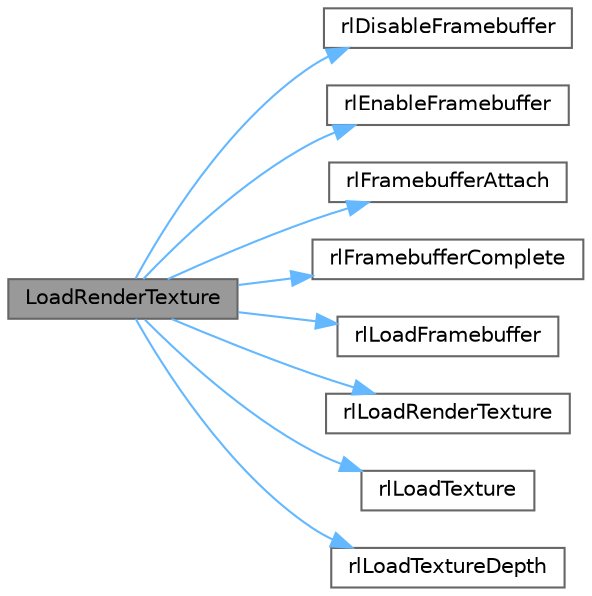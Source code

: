 digraph "LoadRenderTexture"
{
 // LATEX_PDF_SIZE
  bgcolor="transparent";
  edge [fontname=Helvetica,fontsize=10,labelfontname=Helvetica,labelfontsize=10];
  node [fontname=Helvetica,fontsize=10,shape=box,height=0.2,width=0.4];
  rankdir="LR";
  Node1 [id="Node000001",label="LoadRenderTexture",height=0.2,width=0.4,color="gray40", fillcolor="grey60", style="filled", fontcolor="black",tooltip=" "];
  Node1 -> Node2 [id="edge9_Node000001_Node000002",color="steelblue1",style="solid",tooltip=" "];
  Node2 [id="Node000002",label="rlDisableFramebuffer",height=0.2,width=0.4,color="grey40", fillcolor="white", style="filled",URL="$_classes_2lib_2rlgl_8h.html#a9bf55d35c503911fbb96130e910c0d1f",tooltip=" "];
  Node1 -> Node3 [id="edge10_Node000001_Node000003",color="steelblue1",style="solid",tooltip=" "];
  Node3 [id="Node000003",label="rlEnableFramebuffer",height=0.2,width=0.4,color="grey40", fillcolor="white", style="filled",URL="$_classes_2lib_2rlgl_8h.html#a93c5ef00ad99e88a63ac888f95cf0af7",tooltip=" "];
  Node1 -> Node4 [id="edge11_Node000001_Node000004",color="steelblue1",style="solid",tooltip=" "];
  Node4 [id="Node000004",label="rlFramebufferAttach",height=0.2,width=0.4,color="grey40", fillcolor="white", style="filled",URL="$_classes_2lib_2rlgl_8h.html#aa51dbc3edd8f3552e3adda648a4f9802",tooltip=" "];
  Node1 -> Node5 [id="edge12_Node000001_Node000005",color="steelblue1",style="solid",tooltip=" "];
  Node5 [id="Node000005",label="rlFramebufferComplete",height=0.2,width=0.4,color="grey40", fillcolor="white", style="filled",URL="$_classes_2lib_2rlgl_8h.html#ad6ce16b9fa28fc560b8a0da1c715eed5",tooltip=" "];
  Node1 -> Node6 [id="edge13_Node000001_Node000006",color="steelblue1",style="solid",tooltip=" "];
  Node6 [id="Node000006",label="rlLoadFramebuffer",height=0.2,width=0.4,color="grey40", fillcolor="white", style="filled",URL="$_classes_2lib_2rlgl_8h.html#abaadeb5c180a72f743cdd45a4ad0f8d4",tooltip=" "];
  Node1 -> Node7 [id="edge14_Node000001_Node000007",color="steelblue1",style="solid",tooltip=" "];
  Node7 [id="Node000007",label="rlLoadRenderTexture",height=0.2,width=0.4,color="grey40", fillcolor="white", style="filled",URL="$_classes_2lib_2raylib_2src_2rlgl_8h.html#a6f0021f6f6a14621780773a9aaac9379",tooltip=" "];
  Node1 -> Node8 [id="edge15_Node000001_Node000008",color="steelblue1",style="solid",tooltip=" "];
  Node8 [id="Node000008",label="rlLoadTexture",height=0.2,width=0.4,color="grey40", fillcolor="white", style="filled",URL="$_classes_2lib_2raylib_2src_2rlgl_8h.html#a525a0cf6f039f2c3f2a082171f19dfa6",tooltip=" "];
  Node1 -> Node9 [id="edge16_Node000001_Node000009",color="steelblue1",style="solid",tooltip=" "];
  Node9 [id="Node000009",label="rlLoadTextureDepth",height=0.2,width=0.4,color="grey40", fillcolor="white", style="filled",URL="$_classes_2lib_2raylib_2src_2rlgl_8h.html#a942582b89384966719a9d37ea4f0ef46",tooltip=" "];
}
